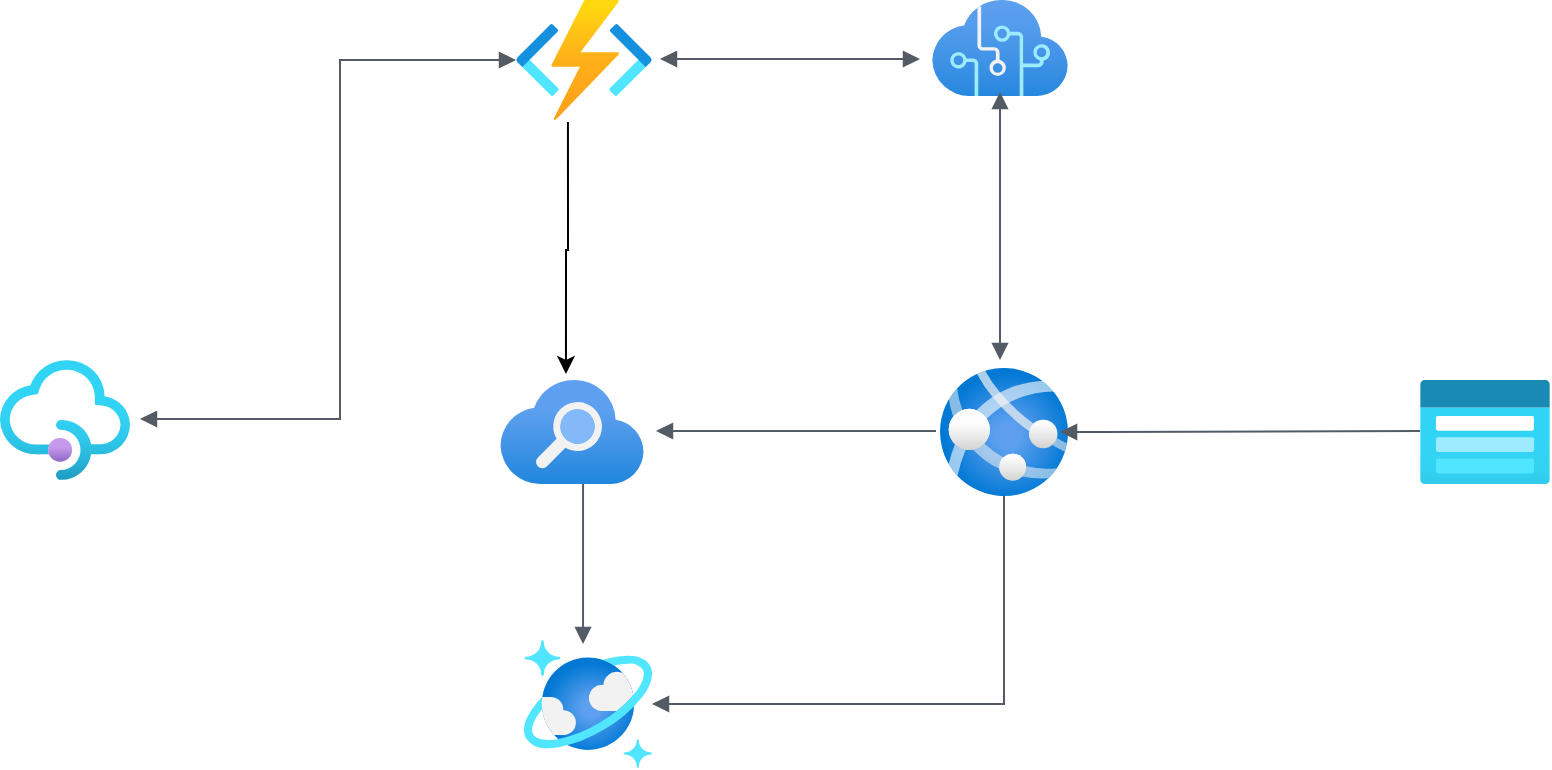 <mxfile version="22.1.22" type="github">
  <diagram name="Page-1" id="xvtjtRWH1w5-LARE82Dh">
    <mxGraphModel dx="2170" dy="748" grid="1" gridSize="10" guides="1" tooltips="1" connect="1" arrows="1" fold="1" page="1" pageScale="1" pageWidth="850" pageHeight="1100" math="0" shadow="0">
      <root>
        <mxCell id="0" />
        <mxCell id="1" parent="0" />
        <mxCell id="qHuadX50KqRk0Hfmc0b1-2" value="" style="image;aspect=fixed;html=1;points=[];align=center;fontSize=12;image=img/lib/azure2/databases/Azure_Cosmos_DB.svg;" vertex="1" parent="1">
          <mxGeometry x="172" y="650" width="64" height="64" as="geometry" />
        </mxCell>
        <mxCell id="qHuadX50KqRk0Hfmc0b1-20" value="" style="edgeStyle=orthogonalEdgeStyle;rounded=0;orthogonalLoop=1;jettySize=auto;html=1;exitX=0.382;exitY=1.017;exitDx=0;exitDy=0;exitPerimeter=0;entryX=0.458;entryY=-0.058;entryDx=0;entryDy=0;entryPerimeter=0;" edge="1" parent="1" source="qHuadX50KqRk0Hfmc0b1-3" target="qHuadX50KqRk0Hfmc0b1-7">
          <mxGeometry relative="1" as="geometry">
            <mxPoint x="200" y="510" as="targetPoint" />
          </mxGeometry>
        </mxCell>
        <mxCell id="qHuadX50KqRk0Hfmc0b1-3" value="" style="image;aspect=fixed;html=1;points=[];align=center;fontSize=12;image=img/lib/azure2/compute/Function_Apps.svg;" vertex="1" parent="1">
          <mxGeometry x="168" y="330" width="68" height="60" as="geometry" />
        </mxCell>
        <mxCell id="qHuadX50KqRk0Hfmc0b1-4" value="" style="image;aspect=fixed;html=1;points=[];align=center;fontSize=12;image=img/lib/azure2/ai_machine_learning/Cognitive_Services.svg;" vertex="1" parent="1">
          <mxGeometry x="376" y="330" width="68" height="48" as="geometry" />
        </mxCell>
        <mxCell id="qHuadX50KqRk0Hfmc0b1-5" value="" style="image;aspect=fixed;html=1;points=[];align=center;fontSize=12;image=img/lib/azure2/app_services/API_Management_Services.svg;" vertex="1" parent="1">
          <mxGeometry x="-90" y="510" width="65" height="60" as="geometry" />
        </mxCell>
        <mxCell id="qHuadX50KqRk0Hfmc0b1-6" value="" style="image;aspect=fixed;html=1;points=[];align=center;fontSize=12;image=img/lib/azure2/app_services/App_Services.svg;" vertex="1" parent="1">
          <mxGeometry x="380" y="514" width="64" height="64" as="geometry" />
        </mxCell>
        <mxCell id="qHuadX50KqRk0Hfmc0b1-7" value="" style="image;aspect=fixed;html=1;points=[];align=center;fontSize=12;image=img/lib/azure2/app_services/Search_Services.svg;" vertex="1" parent="1">
          <mxGeometry x="160" y="520" width="72" height="52" as="geometry" />
        </mxCell>
        <mxCell id="qHuadX50KqRk0Hfmc0b1-8" value="" style="image;aspect=fixed;html=1;points=[];align=center;fontSize=12;image=img/lib/azure2/storage/Storage_Accounts_Classic.svg;" vertex="1" parent="1">
          <mxGeometry x="620" y="520" width="65" height="52" as="geometry" />
        </mxCell>
        <mxCell id="qHuadX50KqRk0Hfmc0b1-10" value="" style="edgeStyle=orthogonalEdgeStyle;html=1;endArrow=block;elbow=vertical;startArrow=block;startFill=1;endFill=1;strokeColor=#545B64;rounded=0;exitX=0.5;exitY=0.958;exitDx=0;exitDy=0;exitPerimeter=0;" edge="1" parent="1" source="qHuadX50KqRk0Hfmc0b1-4">
          <mxGeometry width="100" relative="1" as="geometry">
            <mxPoint x="410" y="410" as="sourcePoint" />
            <mxPoint x="410" y="510" as="targetPoint" />
          </mxGeometry>
        </mxCell>
        <mxCell id="qHuadX50KqRk0Hfmc0b1-11" value="" style="edgeStyle=orthogonalEdgeStyle;html=1;endArrow=none;elbow=vertical;startArrow=block;startFill=1;strokeColor=#545B64;rounded=0;exitX=0.938;exitY=0.5;exitDx=0;exitDy=0;exitPerimeter=0;" edge="1" parent="1" source="qHuadX50KqRk0Hfmc0b1-6">
          <mxGeometry width="100" relative="1" as="geometry">
            <mxPoint x="520" y="545.5" as="sourcePoint" />
            <mxPoint x="620" y="545.5" as="targetPoint" />
            <Array as="points">
              <mxPoint x="460" y="546" />
            </Array>
          </mxGeometry>
        </mxCell>
        <mxCell id="qHuadX50KqRk0Hfmc0b1-12" value="" style="edgeStyle=orthogonalEdgeStyle;html=1;endArrow=none;elbow=vertical;startArrow=block;startFill=1;strokeColor=#545B64;rounded=0;" edge="1" parent="1" source="qHuadX50KqRk0Hfmc0b1-2" target="qHuadX50KqRk0Hfmc0b1-6">
          <mxGeometry width="100" relative="1" as="geometry">
            <mxPoint x="276" y="640" as="sourcePoint" />
            <mxPoint x="376" y="640" as="targetPoint" />
          </mxGeometry>
        </mxCell>
        <mxCell id="qHuadX50KqRk0Hfmc0b1-14" value="" style="edgeStyle=orthogonalEdgeStyle;html=1;endArrow=none;elbow=vertical;startArrow=block;startFill=1;strokeColor=#545B64;rounded=0;" edge="1" parent="1">
          <mxGeometry width="100" relative="1" as="geometry">
            <mxPoint x="238" y="545.5" as="sourcePoint" />
            <mxPoint x="378" y="545.5" as="targetPoint" />
          </mxGeometry>
        </mxCell>
        <mxCell id="qHuadX50KqRk0Hfmc0b1-15" value="" style="edgeStyle=orthogonalEdgeStyle;html=1;endArrow=block;elbow=vertical;startArrow=block;startFill=1;endFill=1;strokeColor=#545B64;rounded=0;" edge="1" parent="1" target="qHuadX50KqRk0Hfmc0b1-3">
          <mxGeometry width="100" relative="1" as="geometry">
            <mxPoint x="-20" y="539.5" as="sourcePoint" />
            <mxPoint x="80" y="539.5" as="targetPoint" />
            <Array as="points">
              <mxPoint x="80" y="540" />
              <mxPoint x="80" y="360" />
            </Array>
          </mxGeometry>
        </mxCell>
        <mxCell id="qHuadX50KqRk0Hfmc0b1-16" value="" style="edgeStyle=orthogonalEdgeStyle;html=1;endArrow=block;elbow=vertical;startArrow=block;startFill=1;endFill=1;strokeColor=#545B64;rounded=0;" edge="1" parent="1">
          <mxGeometry width="100" relative="1" as="geometry">
            <mxPoint x="240" y="359.5" as="sourcePoint" />
            <mxPoint x="370" y="359.5" as="targetPoint" />
          </mxGeometry>
        </mxCell>
        <mxCell id="qHuadX50KqRk0Hfmc0b1-21" value="" style="edgeStyle=orthogonalEdgeStyle;html=1;endArrow=none;elbow=vertical;startArrow=block;startFill=1;strokeColor=#545B64;rounded=0;" edge="1" parent="1">
          <mxGeometry width="100" relative="1" as="geometry">
            <mxPoint x="201.52" y="652" as="sourcePoint" />
            <mxPoint x="201.52" y="572" as="targetPoint" />
          </mxGeometry>
        </mxCell>
      </root>
    </mxGraphModel>
  </diagram>
</mxfile>
